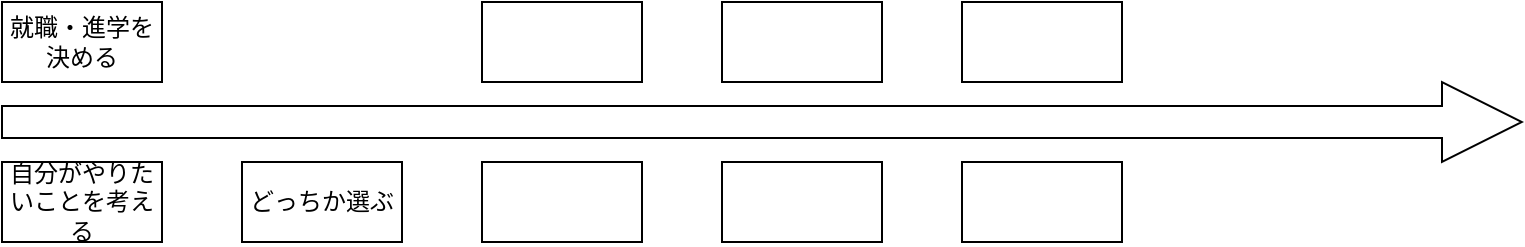 <mxfile version="15.4.0" type="device"><diagram id="P-P-WnYpaq57e6Mpl9Yf" name="ページ1"><mxGraphModel dx="1032" dy="826" grid="1" gridSize="10" guides="1" tooltips="1" connect="1" arrows="1" fold="1" page="1" pageScale="1" pageWidth="827" pageHeight="1169" math="0" shadow="0"><root><mxCell id="0"/><mxCell id="1" parent="0"/><mxCell id="6zpwo_qs93HQr5wcpdbD-4" value="" style="html=1;shadow=0;dashed=0;align=center;verticalAlign=middle;shape=mxgraph.arrows2.arrow;dy=0.6;dx=40;notch=0;" vertex="1" parent="1"><mxGeometry x="40" y="400" width="760" height="40" as="geometry"/></mxCell><mxCell id="6zpwo_qs93HQr5wcpdbD-6" value="就職・進学を&lt;br&gt;決める" style="rounded=0;whiteSpace=wrap;html=1;" vertex="1" parent="1"><mxGeometry x="40" y="360" width="80" height="40" as="geometry"/></mxCell><mxCell id="6zpwo_qs93HQr5wcpdbD-7" value="自分がやりたいことを考える" style="rounded=0;whiteSpace=wrap;html=1;" vertex="1" parent="1"><mxGeometry x="40" y="440" width="80" height="40" as="geometry"/></mxCell><mxCell id="6zpwo_qs93HQr5wcpdbD-8" value="" style="rounded=0;whiteSpace=wrap;html=1;" vertex="1" parent="1"><mxGeometry x="280" y="440" width="80" height="40" as="geometry"/></mxCell><mxCell id="6zpwo_qs93HQr5wcpdbD-9" value="" style="rounded=0;whiteSpace=wrap;html=1;" vertex="1" parent="1"><mxGeometry x="400" y="440" width="80" height="40" as="geometry"/></mxCell><mxCell id="6zpwo_qs93HQr5wcpdbD-11" value="" style="rounded=0;whiteSpace=wrap;html=1;" vertex="1" parent="1"><mxGeometry x="520" y="440" width="80" height="40" as="geometry"/></mxCell><mxCell id="6zpwo_qs93HQr5wcpdbD-13" value="どっちか選ぶ" style="rounded=0;whiteSpace=wrap;html=1;" vertex="1" parent="1"><mxGeometry x="160" y="440" width="80" height="40" as="geometry"/></mxCell><mxCell id="6zpwo_qs93HQr5wcpdbD-14" value="" style="rounded=0;whiteSpace=wrap;html=1;" vertex="1" parent="1"><mxGeometry x="520" y="360" width="80" height="40" as="geometry"/></mxCell><mxCell id="6zpwo_qs93HQr5wcpdbD-15" value="" style="rounded=0;whiteSpace=wrap;html=1;" vertex="1" parent="1"><mxGeometry x="400" y="360" width="80" height="40" as="geometry"/></mxCell><mxCell id="6zpwo_qs93HQr5wcpdbD-16" value="" style="rounded=0;whiteSpace=wrap;html=1;" vertex="1" parent="1"><mxGeometry x="280" y="360" width="80" height="40" as="geometry"/></mxCell></root></mxGraphModel></diagram></mxfile>